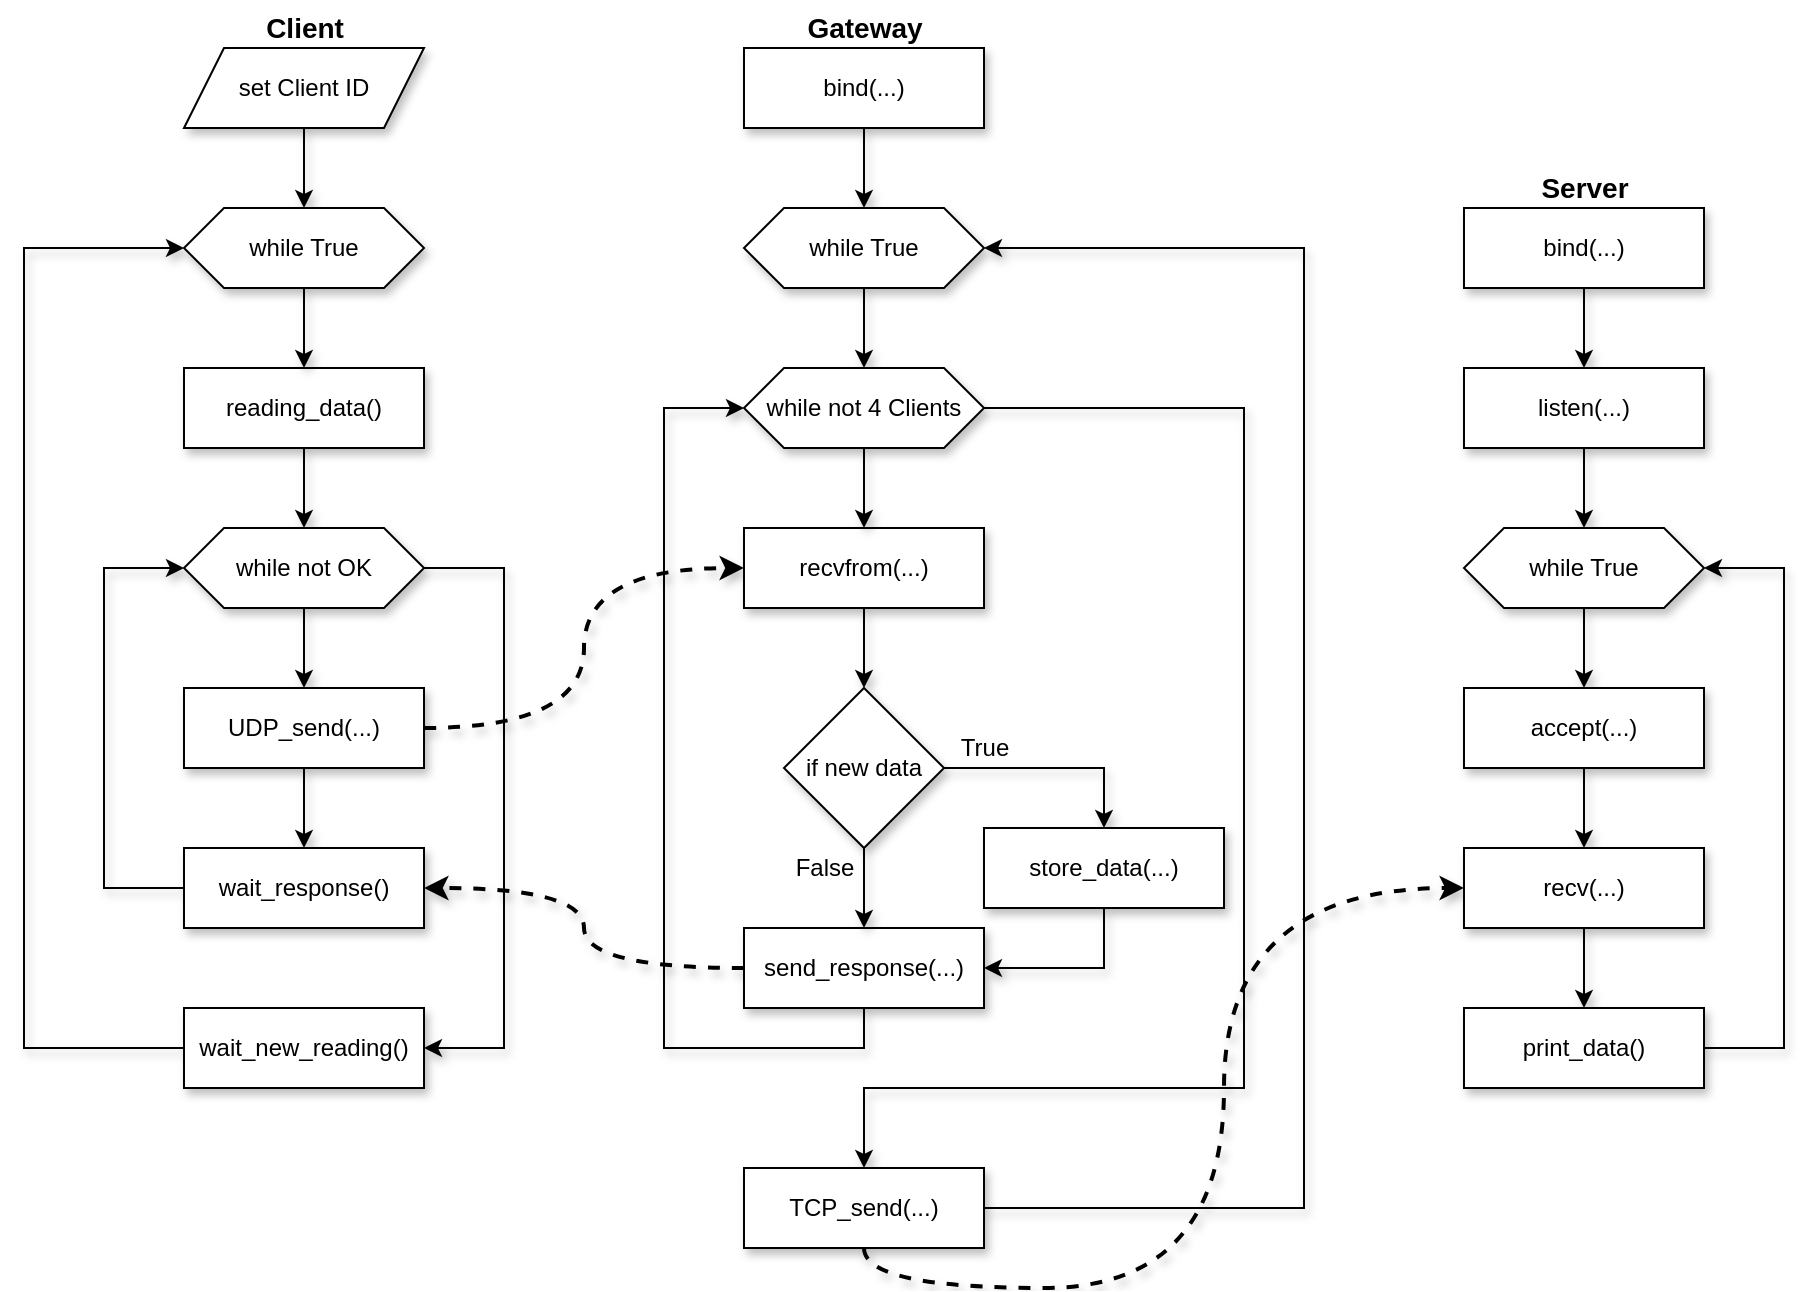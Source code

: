 <mxfile version="14.6.1" type="github"><diagram id="C5RBs43oDa-KdzZeNtuy" name="Page-1"><mxGraphModel dx="1422" dy="689" grid="1" gridSize="10" guides="1" tooltips="1" connect="1" arrows="1" fold="1" page="1" pageScale="1" pageWidth="827" pageHeight="1169" math="0" shadow="0"><root><mxCell id="WIyWlLk6GJQsqaUBKTNV-0"/><mxCell id="WIyWlLk6GJQsqaUBKTNV-1" parent="WIyWlLk6GJQsqaUBKTNV-0"/><mxCell id="ryvJrCakK2CLiXPUiGEm-2" value="&lt;b&gt;&lt;font style=&quot;font-size: 14px&quot;&gt;Client&lt;/font&gt;&lt;/b&gt;" style="text;html=1;align=center;verticalAlign=middle;resizable=0;points=[];autosize=1;strokeColor=none;shadow=1;" vertex="1" parent="WIyWlLk6GJQsqaUBKTNV-1"><mxGeometry x="155" y="20" width="50" height="20" as="geometry"/></mxCell><mxCell id="ryvJrCakK2CLiXPUiGEm-8" style="edgeStyle=orthogonalEdgeStyle;rounded=0;orthogonalLoop=1;jettySize=auto;html=1;entryX=0.5;entryY=0;entryDx=0;entryDy=0;shadow=1;" edge="1" parent="WIyWlLk6GJQsqaUBKTNV-1" source="ryvJrCakK2CLiXPUiGEm-3" target="ryvJrCakK2CLiXPUiGEm-7"><mxGeometry relative="1" as="geometry"/></mxCell><mxCell id="ryvJrCakK2CLiXPUiGEm-3" value="&lt;span&gt;set Client ID&lt;/span&gt;" style="shape=parallelogram;perimeter=parallelogramPerimeter;whiteSpace=wrap;html=1;fixedSize=1;shadow=1;" vertex="1" parent="WIyWlLk6GJQsqaUBKTNV-1"><mxGeometry x="120" y="40" width="120" height="40" as="geometry"/></mxCell><mxCell id="ryvJrCakK2CLiXPUiGEm-11" style="edgeStyle=orthogonalEdgeStyle;rounded=0;orthogonalLoop=1;jettySize=auto;html=1;shadow=1;" edge="1" parent="WIyWlLk6GJQsqaUBKTNV-1" source="ryvJrCakK2CLiXPUiGEm-5" target="ryvJrCakK2CLiXPUiGEm-10"><mxGeometry relative="1" as="geometry"/></mxCell><mxCell id="ryvJrCakK2CLiXPUiGEm-5" value="reading_data()" style="rounded=0;whiteSpace=wrap;html=1;shadow=1;" vertex="1" parent="WIyWlLk6GJQsqaUBKTNV-1"><mxGeometry x="120" y="200" width="120" height="40" as="geometry"/></mxCell><mxCell id="ryvJrCakK2CLiXPUiGEm-9" style="edgeStyle=orthogonalEdgeStyle;rounded=0;orthogonalLoop=1;jettySize=auto;html=1;shadow=1;" edge="1" parent="WIyWlLk6GJQsqaUBKTNV-1" source="ryvJrCakK2CLiXPUiGEm-7" target="ryvJrCakK2CLiXPUiGEm-5"><mxGeometry relative="1" as="geometry"/></mxCell><mxCell id="ryvJrCakK2CLiXPUiGEm-7" value="while True" style="shape=hexagon;perimeter=hexagonPerimeter2;whiteSpace=wrap;html=1;fixedSize=1;shadow=1;" vertex="1" parent="WIyWlLk6GJQsqaUBKTNV-1"><mxGeometry x="120" y="120" width="120" height="40" as="geometry"/></mxCell><mxCell id="ryvJrCakK2CLiXPUiGEm-18" style="edgeStyle=orthogonalEdgeStyle;rounded=0;orthogonalLoop=1;jettySize=auto;html=1;entryX=0.5;entryY=0;entryDx=0;entryDy=0;shadow=1;" edge="1" parent="WIyWlLk6GJQsqaUBKTNV-1" source="ryvJrCakK2CLiXPUiGEm-10" target="ryvJrCakK2CLiXPUiGEm-17"><mxGeometry relative="1" as="geometry"/></mxCell><mxCell id="ryvJrCakK2CLiXPUiGEm-24" style="edgeStyle=orthogonalEdgeStyle;rounded=0;orthogonalLoop=1;jettySize=auto;html=1;entryX=1;entryY=0.5;entryDx=0;entryDy=0;exitX=1;exitY=0.5;exitDx=0;exitDy=0;shadow=1;" edge="1" parent="WIyWlLk6GJQsqaUBKTNV-1" source="ryvJrCakK2CLiXPUiGEm-10" target="ryvJrCakK2CLiXPUiGEm-12"><mxGeometry relative="1" as="geometry"><Array as="points"><mxPoint x="280" y="300"/><mxPoint x="280" y="540"/></Array></mxGeometry></mxCell><mxCell id="ryvJrCakK2CLiXPUiGEm-10" value="while not OK" style="shape=hexagon;perimeter=hexagonPerimeter2;whiteSpace=wrap;html=1;fixedSize=1;shadow=1;" vertex="1" parent="WIyWlLk6GJQsqaUBKTNV-1"><mxGeometry x="120" y="280" width="120" height="40" as="geometry"/></mxCell><mxCell id="ryvJrCakK2CLiXPUiGEm-14" style="edgeStyle=orthogonalEdgeStyle;rounded=0;orthogonalLoop=1;jettySize=auto;html=1;entryX=0;entryY=0.5;entryDx=0;entryDy=0;exitX=0;exitY=0.5;exitDx=0;exitDy=0;shadow=1;" edge="1" parent="WIyWlLk6GJQsqaUBKTNV-1" source="ryvJrCakK2CLiXPUiGEm-12" target="ryvJrCakK2CLiXPUiGEm-7"><mxGeometry relative="1" as="geometry"><Array as="points"><mxPoint x="40" y="540"/><mxPoint x="40" y="140"/></Array></mxGeometry></mxCell><mxCell id="ryvJrCakK2CLiXPUiGEm-12" value="wait_new_reading()" style="rounded=0;whiteSpace=wrap;html=1;shadow=1;" vertex="1" parent="WIyWlLk6GJQsqaUBKTNV-1"><mxGeometry x="120" y="520" width="120" height="40" as="geometry"/></mxCell><mxCell id="ryvJrCakK2CLiXPUiGEm-20" style="edgeStyle=orthogonalEdgeStyle;rounded=0;orthogonalLoop=1;jettySize=auto;html=1;entryX=0.5;entryY=0;entryDx=0;entryDy=0;shadow=1;" edge="1" parent="WIyWlLk6GJQsqaUBKTNV-1" source="ryvJrCakK2CLiXPUiGEm-17" target="ryvJrCakK2CLiXPUiGEm-19"><mxGeometry relative="1" as="geometry"/></mxCell><mxCell id="ryvJrCakK2CLiXPUiGEm-42" style="edgeStyle=orthogonalEdgeStyle;orthogonalLoop=1;jettySize=auto;html=1;entryX=0;entryY=0.5;entryDx=0;entryDy=0;curved=1;dashed=1;strokeWidth=2;shadow=1;" edge="1" parent="WIyWlLk6GJQsqaUBKTNV-1" source="ryvJrCakK2CLiXPUiGEm-17" target="ryvJrCakK2CLiXPUiGEm-29"><mxGeometry relative="1" as="geometry"/></mxCell><mxCell id="ryvJrCakK2CLiXPUiGEm-17" value="UDP_send(...)" style="rounded=0;whiteSpace=wrap;html=1;shadow=1;" vertex="1" parent="WIyWlLk6GJQsqaUBKTNV-1"><mxGeometry x="120" y="360" width="120" height="40" as="geometry"/></mxCell><mxCell id="ryvJrCakK2CLiXPUiGEm-22" style="edgeStyle=orthogonalEdgeStyle;rounded=0;orthogonalLoop=1;jettySize=auto;html=1;entryX=0;entryY=0.5;entryDx=0;entryDy=0;exitX=0;exitY=0.5;exitDx=0;exitDy=0;shadow=1;" edge="1" parent="WIyWlLk6GJQsqaUBKTNV-1" source="ryvJrCakK2CLiXPUiGEm-19" target="ryvJrCakK2CLiXPUiGEm-10"><mxGeometry relative="1" as="geometry"><Array as="points"><mxPoint x="80" y="460"/><mxPoint x="80" y="300"/></Array></mxGeometry></mxCell><mxCell id="ryvJrCakK2CLiXPUiGEm-19" value="wait_response()" style="rounded=0;whiteSpace=wrap;html=1;shadow=1;" vertex="1" parent="WIyWlLk6GJQsqaUBKTNV-1"><mxGeometry x="120" y="440" width="120" height="40" as="geometry"/></mxCell><mxCell id="ryvJrCakK2CLiXPUiGEm-28" style="edgeStyle=orthogonalEdgeStyle;rounded=0;orthogonalLoop=1;jettySize=auto;html=1;entryX=0.5;entryY=0;entryDx=0;entryDy=0;shadow=1;" edge="1" parent="WIyWlLk6GJQsqaUBKTNV-1" source="ryvJrCakK2CLiXPUiGEm-25" target="ryvJrCakK2CLiXPUiGEm-27"><mxGeometry relative="1" as="geometry"/></mxCell><mxCell id="ryvJrCakK2CLiXPUiGEm-25" value="bind(...)" style="rounded=0;whiteSpace=wrap;html=1;shadow=1;" vertex="1" parent="WIyWlLk6GJQsqaUBKTNV-1"><mxGeometry x="400" y="40" width="120" height="40" as="geometry"/></mxCell><mxCell id="ryvJrCakK2CLiXPUiGEm-26" value="&lt;b&gt;&lt;font style=&quot;font-size: 14px&quot;&gt;Gateway&lt;/font&gt;&lt;/b&gt;" style="text;html=1;align=center;verticalAlign=middle;resizable=0;points=[];autosize=1;strokeColor=none;shadow=1;" vertex="1" parent="WIyWlLk6GJQsqaUBKTNV-1"><mxGeometry x="425" y="20" width="70" height="20" as="geometry"/></mxCell><mxCell id="ryvJrCakK2CLiXPUiGEm-46" style="edgeStyle=orthogonalEdgeStyle;curved=1;orthogonalLoop=1;jettySize=auto;html=1;entryX=0.5;entryY=0;entryDx=0;entryDy=0;strokeWidth=1;shadow=1;" edge="1" parent="WIyWlLk6GJQsqaUBKTNV-1" source="ryvJrCakK2CLiXPUiGEm-27" target="ryvJrCakK2CLiXPUiGEm-44"><mxGeometry relative="1" as="geometry"/></mxCell><mxCell id="ryvJrCakK2CLiXPUiGEm-27" value="while True" style="shape=hexagon;perimeter=hexagonPerimeter2;whiteSpace=wrap;html=1;fixedSize=1;shadow=1;" vertex="1" parent="WIyWlLk6GJQsqaUBKTNV-1"><mxGeometry x="400" y="120" width="120" height="40" as="geometry"/></mxCell><mxCell id="ryvJrCakK2CLiXPUiGEm-39" style="edgeStyle=orthogonalEdgeStyle;rounded=0;orthogonalLoop=1;jettySize=auto;html=1;entryX=0.5;entryY=0;entryDx=0;entryDy=0;shadow=1;" edge="1" parent="WIyWlLk6GJQsqaUBKTNV-1" source="ryvJrCakK2CLiXPUiGEm-29" target="ryvJrCakK2CLiXPUiGEm-32"><mxGeometry relative="1" as="geometry"/></mxCell><mxCell id="ryvJrCakK2CLiXPUiGEm-29" value="recvfrom(...)" style="rounded=0;whiteSpace=wrap;html=1;shadow=1;" vertex="1" parent="WIyWlLk6GJQsqaUBKTNV-1"><mxGeometry x="400" y="280" width="120" height="40" as="geometry"/></mxCell><mxCell id="ryvJrCakK2CLiXPUiGEm-43" style="edgeStyle=orthogonalEdgeStyle;curved=1;orthogonalLoop=1;jettySize=auto;html=1;entryX=1;entryY=0.5;entryDx=0;entryDy=0;dashed=1;strokeWidth=2;shadow=1;" edge="1" parent="WIyWlLk6GJQsqaUBKTNV-1" source="ryvJrCakK2CLiXPUiGEm-31" target="ryvJrCakK2CLiXPUiGEm-19"><mxGeometry relative="1" as="geometry"/></mxCell><mxCell id="ryvJrCakK2CLiXPUiGEm-48" style="edgeStyle=orthogonalEdgeStyle;rounded=0;orthogonalLoop=1;jettySize=auto;html=1;entryX=0;entryY=0.5;entryDx=0;entryDy=0;strokeWidth=1;exitX=0.5;exitY=1;exitDx=0;exitDy=0;shadow=1;" edge="1" parent="WIyWlLk6GJQsqaUBKTNV-1" source="ryvJrCakK2CLiXPUiGEm-31" target="ryvJrCakK2CLiXPUiGEm-44"><mxGeometry relative="1" as="geometry"><Array as="points"><mxPoint x="460" y="540"/><mxPoint x="360" y="540"/><mxPoint x="360" y="220"/></Array></mxGeometry></mxCell><mxCell id="ryvJrCakK2CLiXPUiGEm-31" value="send_response(...)" style="rounded=0;whiteSpace=wrap;html=1;shadow=1;" vertex="1" parent="WIyWlLk6GJQsqaUBKTNV-1"><mxGeometry x="400" y="480" width="120" height="40" as="geometry"/></mxCell><mxCell id="ryvJrCakK2CLiXPUiGEm-34" style="edgeStyle=orthogonalEdgeStyle;rounded=0;orthogonalLoop=1;jettySize=auto;html=1;shadow=1;" edge="1" parent="WIyWlLk6GJQsqaUBKTNV-1" source="ryvJrCakK2CLiXPUiGEm-32" target="ryvJrCakK2CLiXPUiGEm-31"><mxGeometry relative="1" as="geometry"/></mxCell><mxCell id="ryvJrCakK2CLiXPUiGEm-37" style="edgeStyle=orthogonalEdgeStyle;rounded=0;orthogonalLoop=1;jettySize=auto;html=1;entryX=0.5;entryY=0;entryDx=0;entryDy=0;shadow=1;" edge="1" parent="WIyWlLk6GJQsqaUBKTNV-1" source="ryvJrCakK2CLiXPUiGEm-32" target="ryvJrCakK2CLiXPUiGEm-36"><mxGeometry relative="1" as="geometry"/></mxCell><mxCell id="ryvJrCakK2CLiXPUiGEm-32" value="if new data" style="rhombus;whiteSpace=wrap;html=1;shadow=1;" vertex="1" parent="WIyWlLk6GJQsqaUBKTNV-1"><mxGeometry x="420" y="360" width="80" height="80" as="geometry"/></mxCell><mxCell id="ryvJrCakK2CLiXPUiGEm-38" style="edgeStyle=orthogonalEdgeStyle;rounded=0;orthogonalLoop=1;jettySize=auto;html=1;entryX=1;entryY=0.5;entryDx=0;entryDy=0;exitX=0.5;exitY=1;exitDx=0;exitDy=0;shadow=1;" edge="1" parent="WIyWlLk6GJQsqaUBKTNV-1" source="ryvJrCakK2CLiXPUiGEm-36" target="ryvJrCakK2CLiXPUiGEm-31"><mxGeometry relative="1" as="geometry"/></mxCell><mxCell id="ryvJrCakK2CLiXPUiGEm-36" value="store_data(...)" style="rounded=0;whiteSpace=wrap;html=1;shadow=1;" vertex="1" parent="WIyWlLk6GJQsqaUBKTNV-1"><mxGeometry x="520" y="430" width="120" height="40" as="geometry"/></mxCell><mxCell id="ryvJrCakK2CLiXPUiGEm-40" value="True" style="text;html=1;align=center;verticalAlign=middle;resizable=0;points=[];autosize=1;strokeColor=none;shadow=1;" vertex="1" parent="WIyWlLk6GJQsqaUBKTNV-1"><mxGeometry x="500" y="380" width="40" height="20" as="geometry"/></mxCell><mxCell id="ryvJrCakK2CLiXPUiGEm-41" value="False" style="text;html=1;align=center;verticalAlign=middle;resizable=0;points=[];autosize=1;strokeColor=none;shadow=1;" vertex="1" parent="WIyWlLk6GJQsqaUBKTNV-1"><mxGeometry x="420" y="440" width="40" height="20" as="geometry"/></mxCell><mxCell id="ryvJrCakK2CLiXPUiGEm-45" style="edgeStyle=orthogonalEdgeStyle;curved=1;orthogonalLoop=1;jettySize=auto;html=1;entryX=0.5;entryY=0;entryDx=0;entryDy=0;strokeWidth=1;shadow=1;" edge="1" parent="WIyWlLk6GJQsqaUBKTNV-1" source="ryvJrCakK2CLiXPUiGEm-44" target="ryvJrCakK2CLiXPUiGEm-29"><mxGeometry relative="1" as="geometry"/></mxCell><mxCell id="ryvJrCakK2CLiXPUiGEm-50" style="edgeStyle=orthogonalEdgeStyle;rounded=0;orthogonalLoop=1;jettySize=auto;html=1;entryX=0.5;entryY=0;entryDx=0;entryDy=0;strokeWidth=1;exitX=1;exitY=0.5;exitDx=0;exitDy=0;shadow=1;" edge="1" parent="WIyWlLk6GJQsqaUBKTNV-1" source="ryvJrCakK2CLiXPUiGEm-44" target="ryvJrCakK2CLiXPUiGEm-49"><mxGeometry relative="1" as="geometry"><Array as="points"><mxPoint x="650" y="220"/><mxPoint x="650" y="560"/><mxPoint x="460" y="560"/></Array></mxGeometry></mxCell><mxCell id="ryvJrCakK2CLiXPUiGEm-44" value="while not 4 Clients" style="shape=hexagon;perimeter=hexagonPerimeter2;whiteSpace=wrap;html=1;fixedSize=1;shadow=1;" vertex="1" parent="WIyWlLk6GJQsqaUBKTNV-1"><mxGeometry x="400" y="200" width="120" height="40" as="geometry"/></mxCell><mxCell id="ryvJrCakK2CLiXPUiGEm-51" style="edgeStyle=orthogonalEdgeStyle;rounded=0;orthogonalLoop=1;jettySize=auto;html=1;entryX=1;entryY=0.5;entryDx=0;entryDy=0;strokeWidth=1;shadow=1;" edge="1" parent="WIyWlLk6GJQsqaUBKTNV-1" source="ryvJrCakK2CLiXPUiGEm-49" target="ryvJrCakK2CLiXPUiGEm-27"><mxGeometry relative="1" as="geometry"><Array as="points"><mxPoint x="680" y="620"/><mxPoint x="680" y="140"/></Array></mxGeometry></mxCell><mxCell id="ryvJrCakK2CLiXPUiGEm-49" value="TCP_send(...)" style="rounded=0;whiteSpace=wrap;html=1;shadow=1;" vertex="1" parent="WIyWlLk6GJQsqaUBKTNV-1"><mxGeometry x="400" y="600" width="120" height="40" as="geometry"/></mxCell><mxCell id="ryvJrCakK2CLiXPUiGEm-56" style="edgeStyle=orthogonalEdgeStyle;rounded=0;orthogonalLoop=1;jettySize=auto;html=1;entryX=0.5;entryY=0;entryDx=0;entryDy=0;strokeWidth=1;shadow=1;" edge="1" parent="WIyWlLk6GJQsqaUBKTNV-1" source="ryvJrCakK2CLiXPUiGEm-53" target="ryvJrCakK2CLiXPUiGEm-55"><mxGeometry relative="1" as="geometry"/></mxCell><mxCell id="ryvJrCakK2CLiXPUiGEm-53" value="bind(...)" style="rounded=0;whiteSpace=wrap;html=1;shadow=1;" vertex="1" parent="WIyWlLk6GJQsqaUBKTNV-1"><mxGeometry x="760" y="120" width="120" height="40" as="geometry"/></mxCell><mxCell id="ryvJrCakK2CLiXPUiGEm-64" style="edgeStyle=orthogonalEdgeStyle;rounded=0;orthogonalLoop=1;jettySize=auto;html=1;entryX=0.5;entryY=0;entryDx=0;entryDy=0;strokeWidth=1;shadow=1;" edge="1" parent="WIyWlLk6GJQsqaUBKTNV-1" source="ryvJrCakK2CLiXPUiGEm-55" target="ryvJrCakK2CLiXPUiGEm-63"><mxGeometry relative="1" as="geometry"/></mxCell><mxCell id="ryvJrCakK2CLiXPUiGEm-55" value="listen(...)" style="rounded=0;whiteSpace=wrap;html=1;shadow=1;" vertex="1" parent="WIyWlLk6GJQsqaUBKTNV-1"><mxGeometry x="760" y="200" width="120" height="40" as="geometry"/></mxCell><mxCell id="ryvJrCakK2CLiXPUiGEm-69" style="edgeStyle=orthogonalEdgeStyle;orthogonalLoop=1;jettySize=auto;html=1;entryX=0;entryY=0.5;entryDx=0;entryDy=0;strokeWidth=2;curved=1;exitX=0.5;exitY=1;exitDx=0;exitDy=0;dashed=1;shadow=1;" edge="1" parent="WIyWlLk6GJQsqaUBKTNV-1" source="ryvJrCakK2CLiXPUiGEm-49" target="ryvJrCakK2CLiXPUiGEm-67"><mxGeometry relative="1" as="geometry"><mxPoint x="940" y="200" as="sourcePoint"/></mxGeometry></mxCell><mxCell id="ryvJrCakK2CLiXPUiGEm-62" value="&lt;b&gt;&lt;font style=&quot;font-size: 14px&quot;&gt;Server&lt;/font&gt;&lt;/b&gt;" style="text;html=1;align=center;verticalAlign=middle;resizable=0;points=[];autosize=1;strokeColor=none;shadow=1;" vertex="1" parent="WIyWlLk6GJQsqaUBKTNV-1"><mxGeometry x="790" y="100" width="60" height="20" as="geometry"/></mxCell><mxCell id="ryvJrCakK2CLiXPUiGEm-66" style="edgeStyle=orthogonalEdgeStyle;rounded=0;orthogonalLoop=1;jettySize=auto;html=1;entryX=0.5;entryY=0;entryDx=0;entryDy=0;strokeWidth=1;shadow=1;" edge="1" parent="WIyWlLk6GJQsqaUBKTNV-1" source="ryvJrCakK2CLiXPUiGEm-63" target="ryvJrCakK2CLiXPUiGEm-65"><mxGeometry relative="1" as="geometry"/></mxCell><mxCell id="ryvJrCakK2CLiXPUiGEm-63" value="while True" style="shape=hexagon;perimeter=hexagonPerimeter2;whiteSpace=wrap;html=1;fixedSize=1;shadow=1;" vertex="1" parent="WIyWlLk6GJQsqaUBKTNV-1"><mxGeometry x="760" y="280" width="120" height="40" as="geometry"/></mxCell><mxCell id="ryvJrCakK2CLiXPUiGEm-68" style="edgeStyle=orthogonalEdgeStyle;rounded=0;orthogonalLoop=1;jettySize=auto;html=1;entryX=0.5;entryY=0;entryDx=0;entryDy=0;strokeWidth=1;shadow=1;" edge="1" parent="WIyWlLk6GJQsqaUBKTNV-1" source="ryvJrCakK2CLiXPUiGEm-65" target="ryvJrCakK2CLiXPUiGEm-67"><mxGeometry relative="1" as="geometry"/></mxCell><mxCell id="ryvJrCakK2CLiXPUiGEm-65" value="accept(...)" style="rounded=0;whiteSpace=wrap;html=1;shadow=1;" vertex="1" parent="WIyWlLk6GJQsqaUBKTNV-1"><mxGeometry x="760" y="360" width="120" height="40" as="geometry"/></mxCell><mxCell id="ryvJrCakK2CLiXPUiGEm-71" style="edgeStyle=orthogonalEdgeStyle;orthogonalLoop=1;jettySize=auto;html=1;entryX=0.5;entryY=0;entryDx=0;entryDy=0;strokeWidth=1;rounded=0;shadow=1;" edge="1" parent="WIyWlLk6GJQsqaUBKTNV-1" source="ryvJrCakK2CLiXPUiGEm-67" target="ryvJrCakK2CLiXPUiGEm-70"><mxGeometry relative="1" as="geometry"/></mxCell><mxCell id="ryvJrCakK2CLiXPUiGEm-67" value="recv(...)" style="rounded=0;whiteSpace=wrap;html=1;shadow=1;" vertex="1" parent="WIyWlLk6GJQsqaUBKTNV-1"><mxGeometry x="760" y="440" width="120" height="40" as="geometry"/></mxCell><mxCell id="ryvJrCakK2CLiXPUiGEm-72" style="edgeStyle=orthogonalEdgeStyle;rounded=0;orthogonalLoop=1;jettySize=auto;html=1;entryX=1;entryY=0.5;entryDx=0;entryDy=0;strokeWidth=1;exitX=1;exitY=0.5;exitDx=0;exitDy=0;shadow=1;" edge="1" parent="WIyWlLk6GJQsqaUBKTNV-1" source="ryvJrCakK2CLiXPUiGEm-70" target="ryvJrCakK2CLiXPUiGEm-63"><mxGeometry relative="1" as="geometry"><Array as="points"><mxPoint x="920" y="540"/><mxPoint x="920" y="300"/></Array></mxGeometry></mxCell><mxCell id="ryvJrCakK2CLiXPUiGEm-70" value="print_data()" style="rounded=0;whiteSpace=wrap;html=1;shadow=1;" vertex="1" parent="WIyWlLk6GJQsqaUBKTNV-1"><mxGeometry x="760" y="520" width="120" height="40" as="geometry"/></mxCell></root></mxGraphModel></diagram></mxfile>